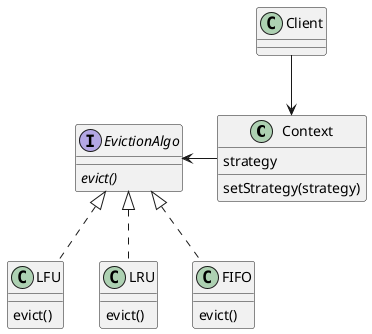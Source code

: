 @startuml

Context : strategy
Context : setStrategy(strategy)

together {
    class Context
    interface EvictionAlgo
}

interface EvictionAlgo {
    {abstract} evict()
}

Client --> Context
EvictionAlgo <- Context

together {
    class "FIFO" as fifo
    class "LRU" as lru
    class "LFU" as lfu
}

fifo : evict()
lru : evict()
lfu : evict()

EvictionAlgo <|.. fifo
EvictionAlgo <|.. lru
EvictionAlgo <|.. lfu
@endum